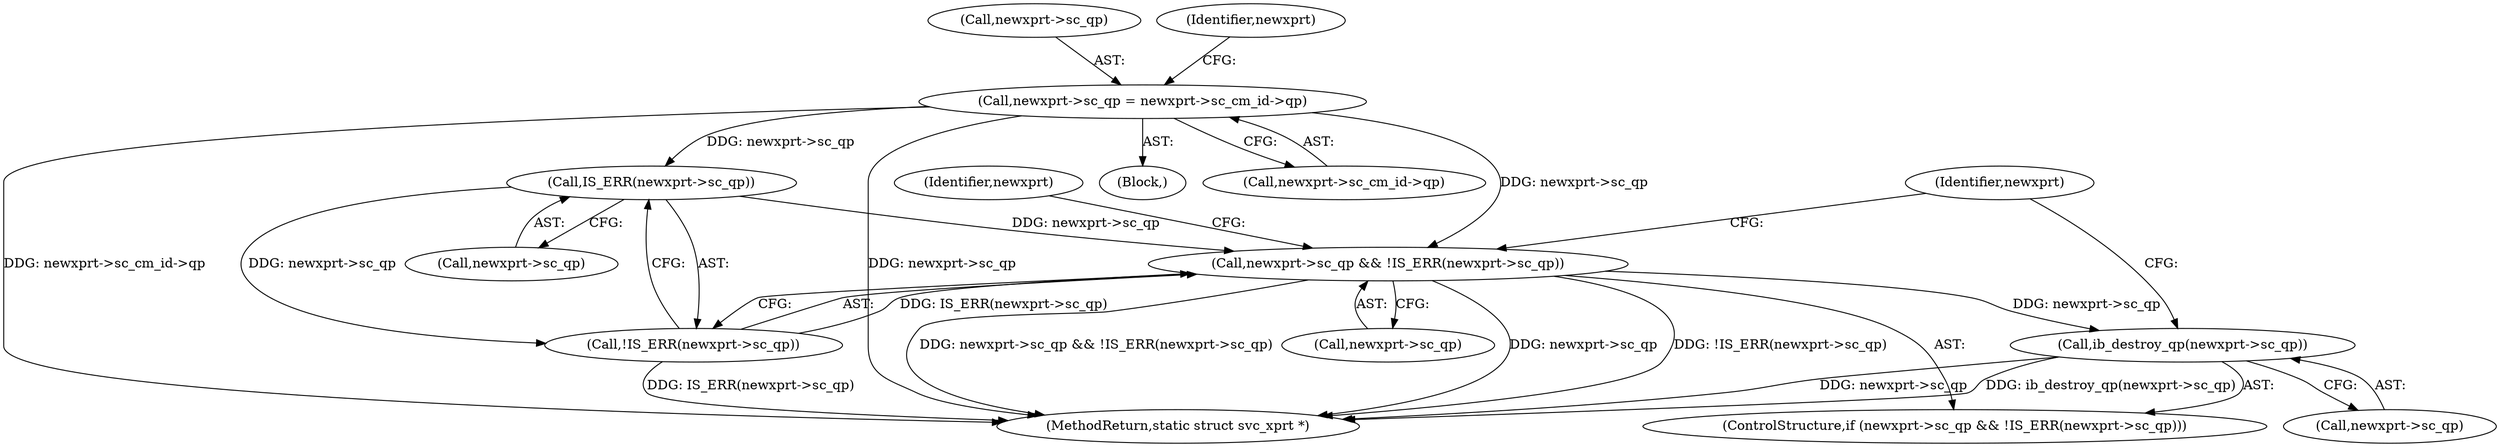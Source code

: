 digraph "0_linux_c70422f760c120480fee4de6c38804c72aa26bc1_44@pointer" {
"1000798" [label="(Call,IS_ERR(newxprt->sc_qp))"];
"1000524" [label="(Call,newxprt->sc_qp = newxprt->sc_cm_id->qp)"];
"1000793" [label="(Call,newxprt->sc_qp && !IS_ERR(newxprt->sc_qp))"];
"1000802" [label="(Call,ib_destroy_qp(newxprt->sc_qp))"];
"1000797" [label="(Call,!IS_ERR(newxprt->sc_qp))"];
"1000794" [label="(Call,newxprt->sc_qp)"];
"1000524" [label="(Call,newxprt->sc_qp = newxprt->sc_cm_id->qp)"];
"1000799" [label="(Call,newxprt->sc_qp)"];
"1000817" [label="(MethodReturn,static struct svc_xprt *)"];
"1000525" [label="(Call,newxprt->sc_qp)"];
"1000804" [label="(Identifier,newxprt)"];
"1000802" [label="(Call,ib_destroy_qp(newxprt->sc_qp))"];
"1000803" [label="(Call,newxprt->sc_qp)"];
"1000792" [label="(ControlStructure,if (newxprt->sc_qp && !IS_ERR(newxprt->sc_qp)))"];
"1000535" [label="(Identifier,newxprt)"];
"1000793" [label="(Call,newxprt->sc_qp && !IS_ERR(newxprt->sc_qp))"];
"1000113" [label="(Block,)"];
"1000797" [label="(Call,!IS_ERR(newxprt->sc_qp))"];
"1000528" [label="(Call,newxprt->sc_cm_id->qp)"];
"1000808" [label="(Identifier,newxprt)"];
"1000798" [label="(Call,IS_ERR(newxprt->sc_qp))"];
"1000798" -> "1000797"  [label="AST: "];
"1000798" -> "1000799"  [label="CFG: "];
"1000799" -> "1000798"  [label="AST: "];
"1000797" -> "1000798"  [label="CFG: "];
"1000798" -> "1000793"  [label="DDG: newxprt->sc_qp"];
"1000798" -> "1000797"  [label="DDG: newxprt->sc_qp"];
"1000524" -> "1000798"  [label="DDG: newxprt->sc_qp"];
"1000524" -> "1000113"  [label="AST: "];
"1000524" -> "1000528"  [label="CFG: "];
"1000525" -> "1000524"  [label="AST: "];
"1000528" -> "1000524"  [label="AST: "];
"1000535" -> "1000524"  [label="CFG: "];
"1000524" -> "1000817"  [label="DDG: newxprt->sc_qp"];
"1000524" -> "1000817"  [label="DDG: newxprt->sc_cm_id->qp"];
"1000524" -> "1000793"  [label="DDG: newxprt->sc_qp"];
"1000793" -> "1000792"  [label="AST: "];
"1000793" -> "1000794"  [label="CFG: "];
"1000793" -> "1000797"  [label="CFG: "];
"1000794" -> "1000793"  [label="AST: "];
"1000797" -> "1000793"  [label="AST: "];
"1000804" -> "1000793"  [label="CFG: "];
"1000808" -> "1000793"  [label="CFG: "];
"1000793" -> "1000817"  [label="DDG: newxprt->sc_qp && !IS_ERR(newxprt->sc_qp)"];
"1000793" -> "1000817"  [label="DDG: newxprt->sc_qp"];
"1000793" -> "1000817"  [label="DDG: !IS_ERR(newxprt->sc_qp)"];
"1000797" -> "1000793"  [label="DDG: IS_ERR(newxprt->sc_qp)"];
"1000793" -> "1000802"  [label="DDG: newxprt->sc_qp"];
"1000802" -> "1000792"  [label="AST: "];
"1000802" -> "1000803"  [label="CFG: "];
"1000803" -> "1000802"  [label="AST: "];
"1000808" -> "1000802"  [label="CFG: "];
"1000802" -> "1000817"  [label="DDG: newxprt->sc_qp"];
"1000802" -> "1000817"  [label="DDG: ib_destroy_qp(newxprt->sc_qp)"];
"1000797" -> "1000817"  [label="DDG: IS_ERR(newxprt->sc_qp)"];
}

